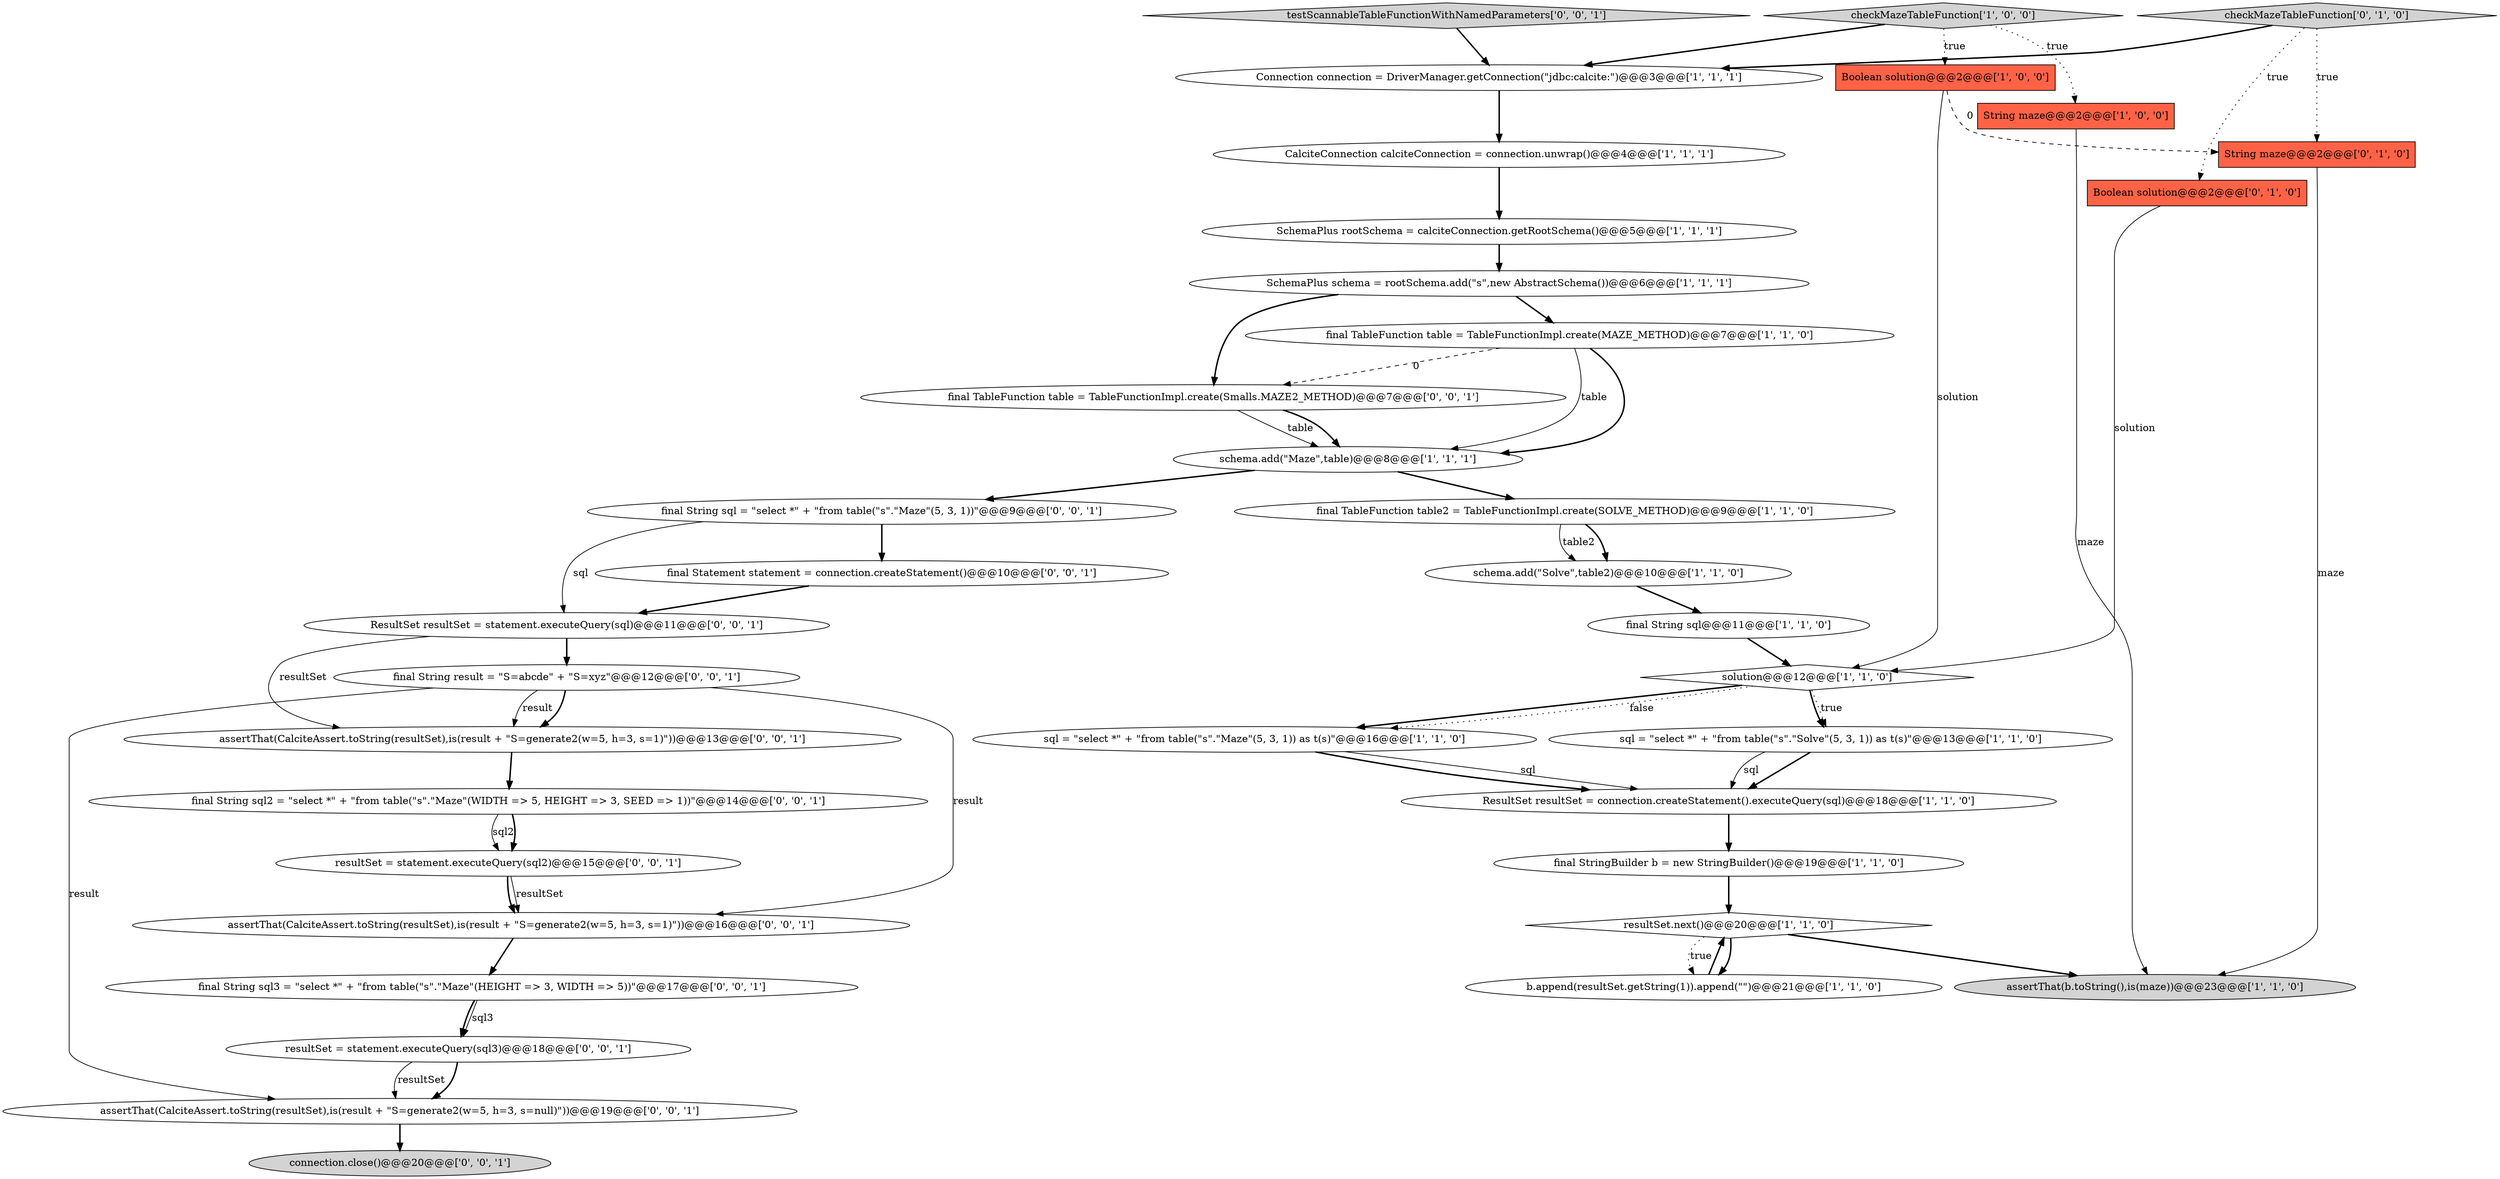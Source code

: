 digraph {
11 [style = filled, label = "checkMazeTableFunction['1', '0', '0']", fillcolor = lightgray, shape = diamond image = "AAA0AAABBB1BBB"];
24 [style = filled, label = "resultSet = statement.executeQuery(sql2)@@@15@@@['0', '0', '1']", fillcolor = white, shape = ellipse image = "AAA0AAABBB3BBB"];
33 [style = filled, label = "ResultSet resultSet = statement.executeQuery(sql)@@@11@@@['0', '0', '1']", fillcolor = white, shape = ellipse image = "AAA0AAABBB3BBB"];
1 [style = filled, label = "SchemaPlus schema = rootSchema.add(\"s\",new AbstractSchema())@@@6@@@['1', '1', '1']", fillcolor = white, shape = ellipse image = "AAA0AAABBB1BBB"];
7 [style = filled, label = "sql = \"select *\" + \"from table(\"s\".\"Maze\"(5, 3, 1)) as t(s)\"@@@16@@@['1', '1', '0']", fillcolor = white, shape = ellipse image = "AAA0AAABBB1BBB"];
12 [style = filled, label = "final TableFunction table = TableFunctionImpl.create(MAZE_METHOD)@@@7@@@['1', '1', '0']", fillcolor = white, shape = ellipse image = "AAA0AAABBB1BBB"];
4 [style = filled, label = "assertThat(b.toString(),is(maze))@@@23@@@['1', '1', '0']", fillcolor = lightgray, shape = ellipse image = "AAA0AAABBB1BBB"];
34 [style = filled, label = "final TableFunction table = TableFunctionImpl.create(Smalls.MAZE2_METHOD)@@@7@@@['0', '0', '1']", fillcolor = white, shape = ellipse image = "AAA0AAABBB3BBB"];
31 [style = filled, label = "final String sql3 = \"select *\" + \"from table(\"s\".\"Maze\"(HEIGHT => 3, WIDTH => 5))\"@@@17@@@['0', '0', '1']", fillcolor = white, shape = ellipse image = "AAA0AAABBB3BBB"];
10 [style = filled, label = "CalciteConnection calciteConnection = connection.unwrap()@@@4@@@['1', '1', '1']", fillcolor = white, shape = ellipse image = "AAA0AAABBB1BBB"];
20 [style = filled, label = "checkMazeTableFunction['0', '1', '0']", fillcolor = lightgray, shape = diamond image = "AAA0AAABBB2BBB"];
35 [style = filled, label = "final String sql = \"select *\" + \"from table(\"s\".\"Maze\"(5, 3, 1))\"@@@9@@@['0', '0', '1']", fillcolor = white, shape = ellipse image = "AAA0AAABBB3BBB"];
8 [style = filled, label = "final String sql@@@11@@@['1', '1', '0']", fillcolor = white, shape = ellipse image = "AAA0AAABBB1BBB"];
32 [style = filled, label = "assertThat(CalciteAssert.toString(resultSet),is(result + \"S=generate2(w=5, h=3, s=1)\"))@@@16@@@['0', '0', '1']", fillcolor = white, shape = ellipse image = "AAA0AAABBB3BBB"];
6 [style = filled, label = "final TableFunction table2 = TableFunctionImpl.create(SOLVE_METHOD)@@@9@@@['1', '1', '0']", fillcolor = white, shape = ellipse image = "AAA0AAABBB1BBB"];
18 [style = filled, label = "schema.add(\"Solve\",table2)@@@10@@@['1', '1', '0']", fillcolor = white, shape = ellipse image = "AAA0AAABBB1BBB"];
26 [style = filled, label = "assertThat(CalciteAssert.toString(resultSet),is(result + \"S=generate2(w=5, h=3, s=null)\"))@@@19@@@['0', '0', '1']", fillcolor = white, shape = ellipse image = "AAA0AAABBB3BBB"];
29 [style = filled, label = "resultSet = statement.executeQuery(sql3)@@@18@@@['0', '0', '1']", fillcolor = white, shape = ellipse image = "AAA0AAABBB3BBB"];
22 [style = filled, label = "String maze@@@2@@@['0', '1', '0']", fillcolor = tomato, shape = box image = "AAA1AAABBB2BBB"];
28 [style = filled, label = "final Statement statement = connection.createStatement()@@@10@@@['0', '0', '1']", fillcolor = white, shape = ellipse image = "AAA0AAABBB3BBB"];
23 [style = filled, label = "final String sql2 = \"select *\" + \"from table(\"s\".\"Maze\"(WIDTH => 5, HEIGHT => 3, SEED => 1))\"@@@14@@@['0', '0', '1']", fillcolor = white, shape = ellipse image = "AAA0AAABBB3BBB"];
19 [style = filled, label = "SchemaPlus rootSchema = calciteConnection.getRootSchema()@@@5@@@['1', '1', '1']", fillcolor = white, shape = ellipse image = "AAA0AAABBB1BBB"];
0 [style = filled, label = "String maze@@@2@@@['1', '0', '0']", fillcolor = tomato, shape = box image = "AAA0AAABBB1BBB"];
9 [style = filled, label = "sql = \"select *\" + \"from table(\"s\".\"Solve\"(5, 3, 1)) as t(s)\"@@@13@@@['1', '1', '0']", fillcolor = white, shape = ellipse image = "AAA0AAABBB1BBB"];
14 [style = filled, label = "resultSet.next()@@@20@@@['1', '1', '0']", fillcolor = white, shape = diamond image = "AAA0AAABBB1BBB"];
16 [style = filled, label = "solution@@@12@@@['1', '1', '0']", fillcolor = white, shape = diamond image = "AAA0AAABBB1BBB"];
21 [style = filled, label = "Boolean solution@@@2@@@['0', '1', '0']", fillcolor = tomato, shape = box image = "AAA0AAABBB2BBB"];
30 [style = filled, label = "connection.close()@@@20@@@['0', '0', '1']", fillcolor = lightgray, shape = ellipse image = "AAA0AAABBB3BBB"];
5 [style = filled, label = "Boolean solution@@@2@@@['1', '0', '0']", fillcolor = tomato, shape = box image = "AAA1AAABBB1BBB"];
27 [style = filled, label = "final String result = \"S=abcde\" + \"S=xyz\"@@@12@@@['0', '0', '1']", fillcolor = white, shape = ellipse image = "AAA0AAABBB3BBB"];
25 [style = filled, label = "testScannableTableFunctionWithNamedParameters['0', '0', '1']", fillcolor = lightgray, shape = diamond image = "AAA0AAABBB3BBB"];
15 [style = filled, label = "final StringBuilder b = new StringBuilder()@@@19@@@['1', '1', '0']", fillcolor = white, shape = ellipse image = "AAA0AAABBB1BBB"];
36 [style = filled, label = "assertThat(CalciteAssert.toString(resultSet),is(result + \"S=generate2(w=5, h=3, s=1)\"))@@@13@@@['0', '0', '1']", fillcolor = white, shape = ellipse image = "AAA0AAABBB3BBB"];
2 [style = filled, label = "ResultSet resultSet = connection.createStatement().executeQuery(sql)@@@18@@@['1', '1', '0']", fillcolor = white, shape = ellipse image = "AAA0AAABBB1BBB"];
13 [style = filled, label = "Connection connection = DriverManager.getConnection(\"jdbc:calcite:\")@@@3@@@['1', '1', '1']", fillcolor = white, shape = ellipse image = "AAA0AAABBB1BBB"];
17 [style = filled, label = "schema.add(\"Maze\",table)@@@8@@@['1', '1', '1']", fillcolor = white, shape = ellipse image = "AAA0AAABBB1BBB"];
3 [style = filled, label = "b.append(resultSet.getString(1)).append(\"\")@@@21@@@['1', '1', '0']", fillcolor = white, shape = ellipse image = "AAA0AAABBB1BBB"];
22->4 [style = solid, label="maze"];
13->10 [style = bold, label=""];
8->16 [style = bold, label=""];
14->3 [style = bold, label=""];
35->33 [style = solid, label="sql"];
21->16 [style = solid, label="solution"];
16->9 [style = dotted, label="true"];
7->2 [style = solid, label="sql"];
20->13 [style = bold, label=""];
27->36 [style = bold, label=""];
15->14 [style = bold, label=""];
9->2 [style = solid, label="sql"];
17->6 [style = bold, label=""];
9->2 [style = bold, label=""];
25->13 [style = bold, label=""];
6->18 [style = bold, label=""];
10->19 [style = bold, label=""];
5->16 [style = solid, label="solution"];
3->14 [style = bold, label=""];
12->17 [style = bold, label=""];
24->32 [style = bold, label=""];
16->7 [style = bold, label=""];
0->4 [style = solid, label="maze"];
31->29 [style = bold, label=""];
12->17 [style = solid, label="table"];
11->5 [style = dotted, label="true"];
34->17 [style = solid, label="table"];
20->21 [style = dotted, label="true"];
33->27 [style = bold, label=""];
33->36 [style = solid, label="resultSet"];
29->26 [style = bold, label=""];
26->30 [style = bold, label=""];
35->28 [style = bold, label=""];
23->24 [style = solid, label="sql2"];
31->29 [style = solid, label="sql3"];
19->1 [style = bold, label=""];
23->24 [style = bold, label=""];
1->34 [style = bold, label=""];
14->4 [style = bold, label=""];
28->33 [style = bold, label=""];
36->23 [style = bold, label=""];
7->2 [style = bold, label=""];
11->0 [style = dotted, label="true"];
34->17 [style = bold, label=""];
11->13 [style = bold, label=""];
27->32 [style = solid, label="result"];
24->32 [style = solid, label="resultSet"];
2->15 [style = bold, label=""];
27->26 [style = solid, label="result"];
1->12 [style = bold, label=""];
14->3 [style = dotted, label="true"];
18->8 [style = bold, label=""];
16->7 [style = dotted, label="false"];
20->22 [style = dotted, label="true"];
29->26 [style = solid, label="resultSet"];
12->34 [style = dashed, label="0"];
27->36 [style = solid, label="result"];
32->31 [style = bold, label=""];
16->9 [style = bold, label=""];
6->18 [style = solid, label="table2"];
17->35 [style = bold, label=""];
5->22 [style = dashed, label="0"];
}
